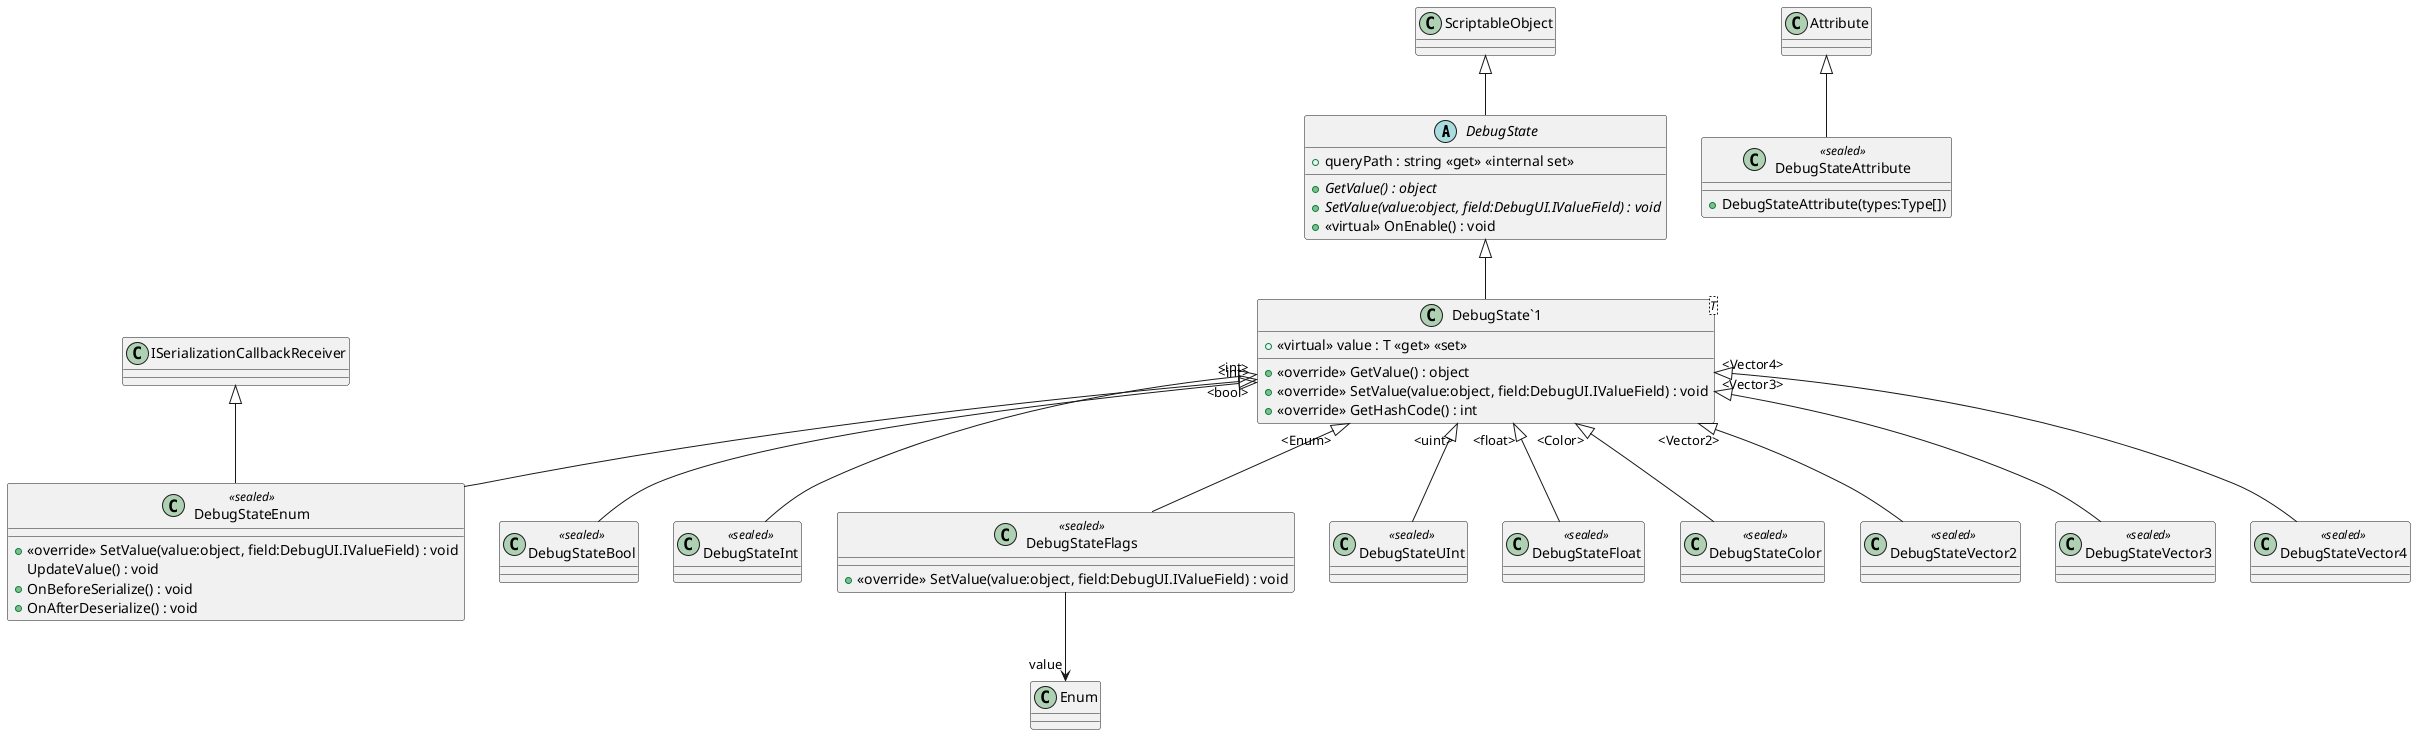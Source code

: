 @startuml
abstract class DebugState {
    + queryPath : string <<get>> <<internal set>>
    + {abstract} GetValue() : object
    + {abstract} SetValue(value:object, field:DebugUI.IValueField) : void
    + <<virtual>> OnEnable() : void
}
class "DebugState`1"<T> {
    + <<virtual>> value : T <<get>> <<set>>
    + <<override>> GetValue() : object
    + <<override>> SetValue(value:object, field:DebugUI.IValueField) : void
    + <<override>> GetHashCode() : int
}
class DebugStateAttribute <<sealed>> {
    + DebugStateAttribute(types:Type[])
}
class DebugStateBool <<sealed>> {
}
class DebugStateEnum <<sealed>> {
    + <<override>> SetValue(value:object, field:DebugUI.IValueField) : void
    UpdateValue() : void
    + OnBeforeSerialize() : void
    + OnAfterDeserialize() : void
}
class DebugStateInt <<sealed>> {
}
class DebugStateFlags <<sealed>> {
    + <<override>> SetValue(value:object, field:DebugUI.IValueField) : void
}
class DebugStateUInt <<sealed>> {
}
class DebugStateFloat <<sealed>> {
}
class DebugStateColor <<sealed>> {
}
class DebugStateVector2 <<sealed>> {
}
class DebugStateVector3 <<sealed>> {
}
class DebugStateVector4 <<sealed>> {
}
ScriptableObject <|-- DebugState
DebugState <|-- "DebugState`1"
Attribute <|-- DebugStateAttribute
"DebugState`1" "<bool>" <|-- DebugStateBool
"DebugState`1" "<int>" <|-- DebugStateEnum
ISerializationCallbackReceiver <|-- DebugStateEnum
"DebugState`1" "<int>" <|-- DebugStateInt
"DebugState`1" "<Enum>" <|-- DebugStateFlags
DebugStateFlags --> "value" Enum
"DebugState`1" "<uint>" <|-- DebugStateUInt
"DebugState`1" "<float>" <|-- DebugStateFloat
"DebugState`1" "<Color>" <|-- DebugStateColor
"DebugState`1" "<Vector2>" <|-- DebugStateVector2
"DebugState`1" "<Vector3>" <|-- DebugStateVector3
"DebugState`1" "<Vector4>" <|-- DebugStateVector4
@enduml

